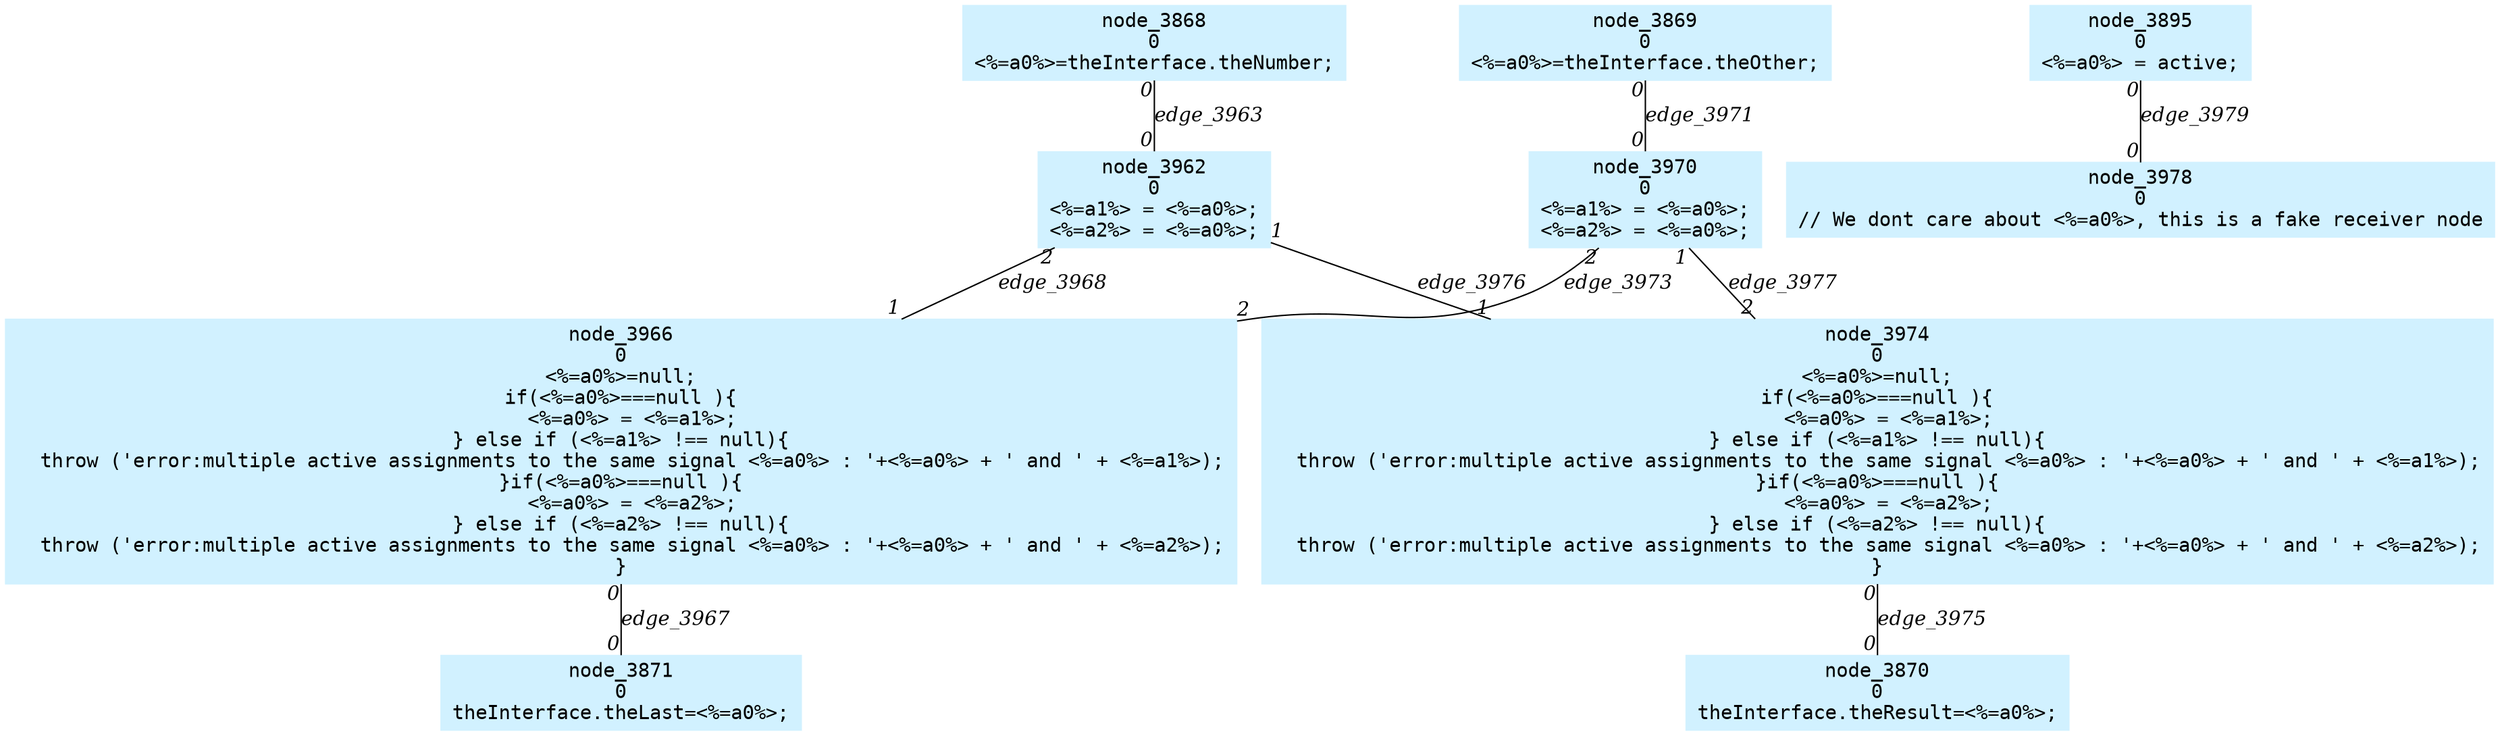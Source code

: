 digraph g{node_3868 [shape=box, style=filled, color="#d1f1ff", fontname="Courier", label="node_3868
0
<%=a0%>=theInterface.theNumber;
" ]
node_3869 [shape=box, style=filled, color="#d1f1ff", fontname="Courier", label="node_3869
0
<%=a0%>=theInterface.theOther;
" ]
node_3870 [shape=box, style=filled, color="#d1f1ff", fontname="Courier", label="node_3870
0
theInterface.theResult=<%=a0%>;
" ]
node_3871 [shape=box, style=filled, color="#d1f1ff", fontname="Courier", label="node_3871
0
theInterface.theLast=<%=a0%>;
" ]
node_3895 [shape=box, style=filled, color="#d1f1ff", fontname="Courier", label="node_3895
0
<%=a0%> = active;
" ]
node_3962 [shape=box, style=filled, color="#d1f1ff", fontname="Courier", label="node_3962
0
<%=a1%> = <%=a0%>;
<%=a2%> = <%=a0%>;
" ]
node_3966 [shape=box, style=filled, color="#d1f1ff", fontname="Courier", label="node_3966
0
<%=a0%>=null;
if(<%=a0%>===null ){
  <%=a0%> = <%=a1%>;
} else if (<%=a1%> !== null){
  throw ('error:multiple active assignments to the same signal <%=a0%> : '+<%=a0%> + ' and ' + <%=a1%>);
}if(<%=a0%>===null ){
  <%=a0%> = <%=a2%>;
} else if (<%=a2%> !== null){
  throw ('error:multiple active assignments to the same signal <%=a0%> : '+<%=a0%> + ' and ' + <%=a2%>);
}" ]
node_3970 [shape=box, style=filled, color="#d1f1ff", fontname="Courier", label="node_3970
0
<%=a1%> = <%=a0%>;
<%=a2%> = <%=a0%>;
" ]
node_3974 [shape=box, style=filled, color="#d1f1ff", fontname="Courier", label="node_3974
0
<%=a0%>=null;
if(<%=a0%>===null ){
  <%=a0%> = <%=a1%>;
} else if (<%=a1%> !== null){
  throw ('error:multiple active assignments to the same signal <%=a0%> : '+<%=a0%> + ' and ' + <%=a1%>);
}if(<%=a0%>===null ){
  <%=a0%> = <%=a2%>;
} else if (<%=a2%> !== null){
  throw ('error:multiple active assignments to the same signal <%=a0%> : '+<%=a0%> + ' and ' + <%=a2%>);
}" ]
node_3978 [shape=box, style=filled, color="#d1f1ff", fontname="Courier", label="node_3978
0
// We dont care about <%=a0%>, this is a fake receiver node
" ]
node_3868 -> node_3962 [dir=none, arrowHead=none, fontname="Times-Italic", label="edge_3963",  headlabel="0", taillabel="0" ]
node_3966 -> node_3871 [dir=none, arrowHead=none, fontname="Times-Italic", label="edge_3967",  headlabel="0", taillabel="0" ]
node_3962 -> node_3966 [dir=none, arrowHead=none, fontname="Times-Italic", label="edge_3968",  headlabel="1", taillabel="2" ]
node_3869 -> node_3970 [dir=none, arrowHead=none, fontname="Times-Italic", label="edge_3971",  headlabel="0", taillabel="0" ]
node_3970 -> node_3966 [dir=none, arrowHead=none, fontname="Times-Italic", label="edge_3973",  headlabel="2", taillabel="2" ]
node_3974 -> node_3870 [dir=none, arrowHead=none, fontname="Times-Italic", label="edge_3975",  headlabel="0", taillabel="0" ]
node_3962 -> node_3974 [dir=none, arrowHead=none, fontname="Times-Italic", label="edge_3976",  headlabel="1", taillabel="1" ]
node_3970 -> node_3974 [dir=none, arrowHead=none, fontname="Times-Italic", label="edge_3977",  headlabel="2", taillabel="1" ]
node_3895 -> node_3978 [dir=none, arrowHead=none, fontname="Times-Italic", label="edge_3979",  headlabel="0", taillabel="0" ]
}